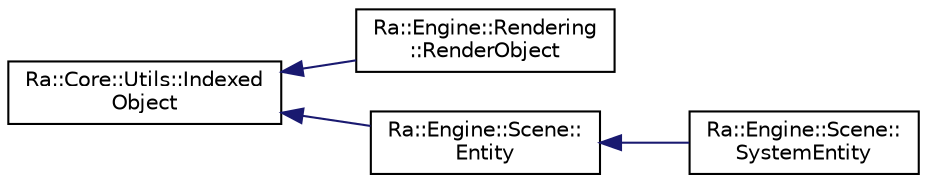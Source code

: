 digraph "Graphical Class Hierarchy"
{
 // INTERACTIVE_SVG=YES
 // LATEX_PDF_SIZE
  edge [fontname="Helvetica",fontsize="10",labelfontname="Helvetica",labelfontsize="10"];
  node [fontname="Helvetica",fontsize="10",shape=record];
  rankdir="LR";
  Node0 [label="Ra::Core::Utils::Indexed\lObject",height=0.2,width=0.4,color="black", fillcolor="white", style="filled",URL="$classRa_1_1Core_1_1Utils_1_1IndexedObject.html",tooltip=" "];
  Node0 -> Node1 [dir="back",color="midnightblue",fontsize="10",style="solid",fontname="Helvetica"];
  Node1 [label="Ra::Engine::Rendering\l::RenderObject",height=0.2,width=0.4,color="black", fillcolor="white", style="filled",URL="$classRa_1_1Engine_1_1Rendering_1_1RenderObject.html",tooltip=" "];
  Node0 -> Node2 [dir="back",color="midnightblue",fontsize="10",style="solid",fontname="Helvetica"];
  Node2 [label="Ra::Engine::Scene::\lEntity",height=0.2,width=0.4,color="black", fillcolor="white", style="filled",URL="$classRa_1_1Engine_1_1Scene_1_1Entity.html",tooltip="An entity is an scene element. It ties together components with a transform."];
  Node2 -> Node3 [dir="back",color="midnightblue",fontsize="10",style="solid",fontname="Helvetica"];
  Node3 [label="Ra::Engine::Scene::\lSystemEntity",height=0.2,width=0.4,color="black", fillcolor="white", style="filled",URL="$classRa_1_1Engine_1_1Scene_1_1SystemEntity.html",tooltip=" "];
}
